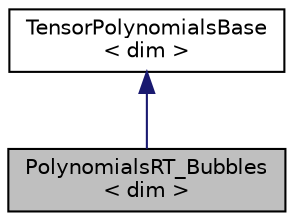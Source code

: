 digraph "PolynomialsRT_Bubbles&lt; dim &gt;"
{
 // LATEX_PDF_SIZE
  edge [fontname="Helvetica",fontsize="10",labelfontname="Helvetica",labelfontsize="10"];
  node [fontname="Helvetica",fontsize="10",shape=record];
  Node1 [label="PolynomialsRT_Bubbles\l\< dim \>",height=0.2,width=0.4,color="black", fillcolor="grey75", style="filled", fontcolor="black",tooltip=" "];
  Node2 -> Node1 [dir="back",color="midnightblue",fontsize="10",style="solid",fontname="Helvetica"];
  Node2 [label="TensorPolynomialsBase\l\< dim \>",height=0.2,width=0.4,color="black", fillcolor="white", style="filled",URL="$classTensorPolynomialsBase.html",tooltip=" "];
}
